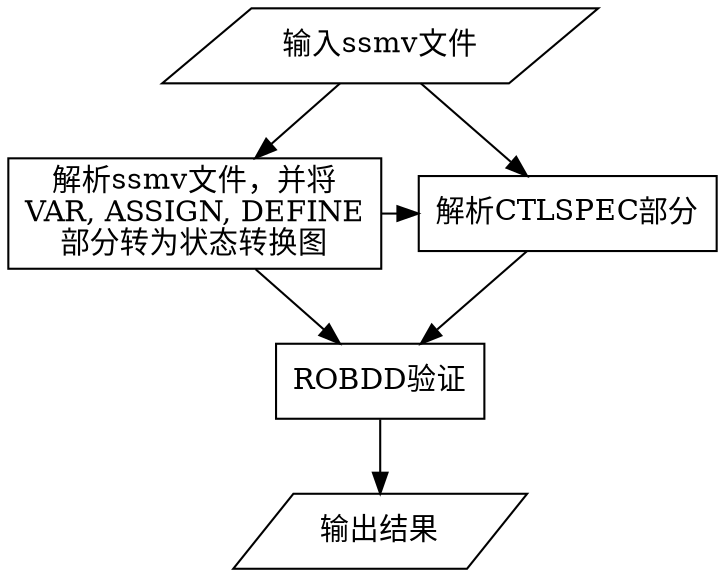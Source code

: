 digraph main{
  rankdir="TD"
  start [label="输入ssmv文件", shape=parallelogram]
  parse1 [label="解析ssmv文件，并将\nVAR, ASSIGN, DEFINE\n部分转为状态转换图", shape=box]
  parse2 [label="解析CTLSPEC部分",shape=box]
  robdd [label="ROBDD验证", shape=box]
  end [label="输出结果", shape=parallelogram]

  {rank="same" parse1, parse2}

  start->{parse1;parse2}->robdd->end;
  parse1->parse2;

}
